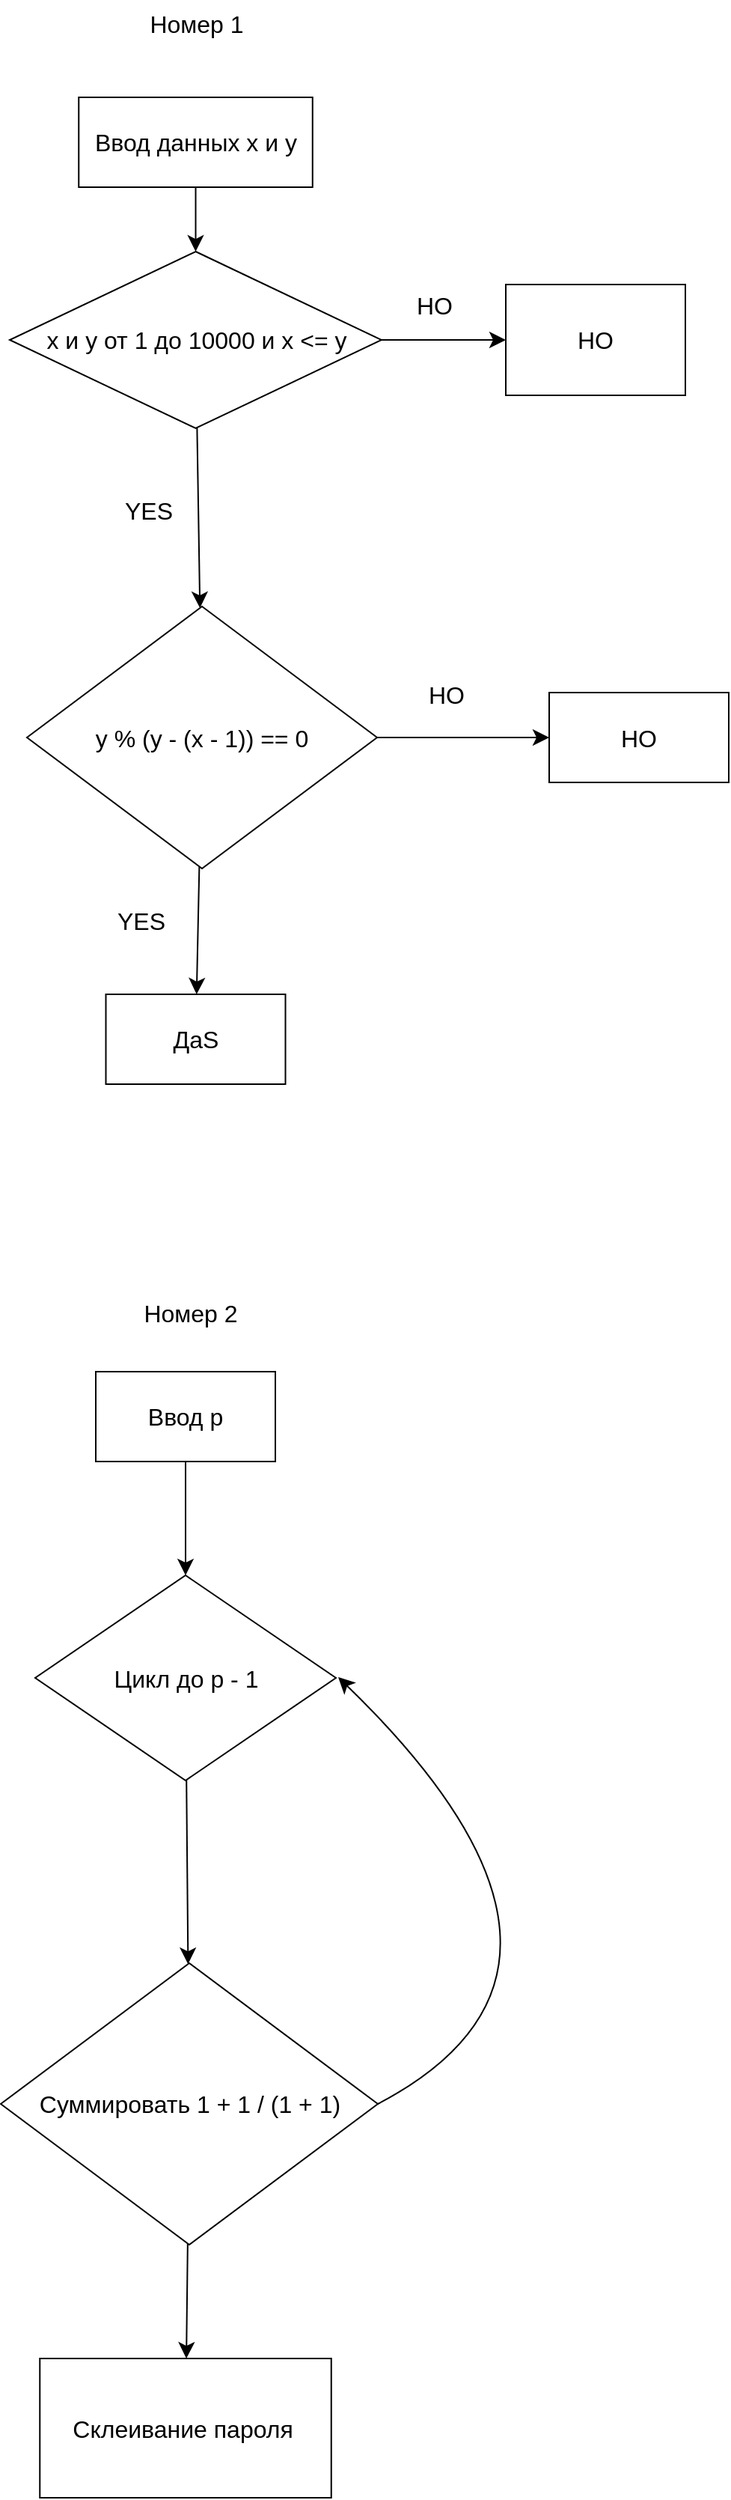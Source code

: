 <mxfile version="22.1.4" type="github">
  <diagram name="Страница — 1" id="HSgIeYpHN0TZc10av27_">
    <mxGraphModel dx="593" dy="989" grid="0" gridSize="10" guides="1" tooltips="1" connect="1" arrows="1" fold="1" page="0" pageScale="1" pageWidth="827" pageHeight="1169" math="0" shadow="0">
      <root>
        <mxCell id="0" />
        <mxCell id="1" parent="0" />
        <mxCell id="zJwWBmNFhzAgIZPLMXwU-3" value="" style="edgeStyle=none;curved=1;rounded=0;orthogonalLoop=1;jettySize=auto;html=1;fontSize=12;startSize=8;endSize=8;" edge="1" parent="1" source="zJwWBmNFhzAgIZPLMXwU-1" target="zJwWBmNFhzAgIZPLMXwU-2">
          <mxGeometry relative="1" as="geometry" />
        </mxCell>
        <mxCell id="zJwWBmNFhzAgIZPLMXwU-1" value="&lt;font style=&quot;vertical-align: inherit;&quot;&gt;&lt;font style=&quot;vertical-align: inherit;&quot;&gt;&lt;font style=&quot;vertical-align: inherit;&quot;&gt;&lt;font style=&quot;vertical-align: inherit;&quot;&gt;Ввод данных х и у&lt;/font&gt;&lt;/font&gt;&lt;/font&gt;&lt;/font&gt;" style="whiteSpace=wrap;html=1;fontSize=16;" vertex="1" parent="1">
          <mxGeometry x="121.63" y="207" width="156.25" height="60" as="geometry" />
        </mxCell>
        <mxCell id="zJwWBmNFhzAgIZPLMXwU-4" value="&lt;font style=&quot;vertical-align: inherit;&quot;&gt;&lt;font style=&quot;vertical-align: inherit;&quot;&gt;НO&lt;/font&gt;&lt;/font&gt;" style="whiteSpace=wrap;html=1;fontSize=16;" vertex="1" parent="1">
          <mxGeometry x="407" y="332" width="120" height="74" as="geometry" />
        </mxCell>
        <mxCell id="zJwWBmNFhzAgIZPLMXwU-5" value="" style="edgeStyle=none;curved=1;rounded=0;orthogonalLoop=1;jettySize=auto;html=1;fontSize=12;startSize=8;endSize=8;" edge="1" parent="1" source="zJwWBmNFhzAgIZPLMXwU-2" target="zJwWBmNFhzAgIZPLMXwU-4">
          <mxGeometry relative="1" as="geometry" />
        </mxCell>
        <mxCell id="zJwWBmNFhzAgIZPLMXwU-10" value="" style="edgeStyle=none;curved=1;rounded=0;orthogonalLoop=1;jettySize=auto;html=1;fontSize=12;startSize=8;endSize=8;" edge="1" parent="1" source="zJwWBmNFhzAgIZPLMXwU-2" target="zJwWBmNFhzAgIZPLMXwU-9">
          <mxGeometry relative="1" as="geometry" />
        </mxCell>
        <mxCell id="zJwWBmNFhzAgIZPLMXwU-2" value="&lt;font style=&quot;vertical-align: inherit;&quot;&gt;&lt;font style=&quot;vertical-align: inherit;&quot;&gt;&lt;font style=&quot;vertical-align: inherit;&quot;&gt;&lt;font style=&quot;vertical-align: inherit;&quot;&gt;х и у от 1 до 10000 и х &amp;lt;= у&lt;/font&gt;&lt;/font&gt;&lt;/font&gt;&lt;/font&gt;" style="rhombus;whiteSpace=wrap;html=1;fontSize=16;" vertex="1" parent="1">
          <mxGeometry x="75.5" y="310" width="248.5" height="118" as="geometry" />
        </mxCell>
        <mxCell id="zJwWBmNFhzAgIZPLMXwU-6" value="&lt;font style=&quot;vertical-align: inherit;&quot;&gt;&lt;font style=&quot;vertical-align: inherit;&quot;&gt;&lt;font style=&quot;vertical-align: inherit;&quot;&gt;&lt;font style=&quot;vertical-align: inherit;&quot;&gt;НО&lt;/font&gt;&lt;/font&gt;&lt;/font&gt;&lt;/font&gt;" style="text;html=1;align=center;verticalAlign=middle;resizable=0;points=[];autosize=1;strokeColor=none;fillColor=none;fontSize=16;" vertex="1" parent="1">
          <mxGeometry x="339" y="330" width="40" height="31" as="geometry" />
        </mxCell>
        <mxCell id="zJwWBmNFhzAgIZPLMXwU-14" value="" style="edgeStyle=none;curved=1;rounded=0;orthogonalLoop=1;jettySize=auto;html=1;fontSize=12;startSize=8;endSize=8;" edge="1" parent="1" source="zJwWBmNFhzAgIZPLMXwU-9" target="zJwWBmNFhzAgIZPLMXwU-13">
          <mxGeometry relative="1" as="geometry" />
        </mxCell>
        <mxCell id="zJwWBmNFhzAgIZPLMXwU-15" value="" style="edgeStyle=none;curved=1;rounded=0;orthogonalLoop=1;jettySize=auto;html=1;fontSize=12;startSize=8;endSize=8;" edge="1" parent="1" source="zJwWBmNFhzAgIZPLMXwU-9" target="zJwWBmNFhzAgIZPLMXwU-12">
          <mxGeometry relative="1" as="geometry" />
        </mxCell>
        <mxCell id="zJwWBmNFhzAgIZPLMXwU-9" value="&lt;font style=&quot;vertical-align: inherit;&quot;&gt;&lt;font style=&quot;vertical-align: inherit;&quot;&gt;y % ​​(y - (x - 1)) == 0&lt;/font&gt;&lt;/font&gt;" style="rhombus;whiteSpace=wrap;html=1;fontSize=16;" vertex="1" parent="1">
          <mxGeometry x="87" y="547" width="234" height="175" as="geometry" />
        </mxCell>
        <mxCell id="zJwWBmNFhzAgIZPLMXwU-11" value="&lt;font style=&quot;vertical-align: inherit;&quot;&gt;&lt;font style=&quot;vertical-align: inherit;&quot;&gt;YES&lt;/font&gt;&lt;/font&gt;" style="text;html=1;align=center;verticalAlign=middle;resizable=0;points=[];autosize=1;strokeColor=none;fillColor=none;fontSize=16;" vertex="1" parent="1">
          <mxGeometry x="145" y="467" width="46" height="31" as="geometry" />
        </mxCell>
        <mxCell id="zJwWBmNFhzAgIZPLMXwU-12" value="&lt;font style=&quot;vertical-align: inherit;&quot;&gt;&lt;font style=&quot;vertical-align: inherit;&quot;&gt;НO&lt;/font&gt;&lt;/font&gt;" style="whiteSpace=wrap;html=1;fontSize=16;" vertex="1" parent="1">
          <mxGeometry x="436" y="604.5" width="120" height="60" as="geometry" />
        </mxCell>
        <mxCell id="zJwWBmNFhzAgIZPLMXwU-13" value="&lt;font style=&quot;vertical-align: inherit;&quot;&gt;&lt;font style=&quot;vertical-align: inherit;&quot;&gt;ДаS&lt;/font&gt;&lt;/font&gt;" style="whiteSpace=wrap;html=1;fontSize=16;" vertex="1" parent="1">
          <mxGeometry x="139.75" y="806" width="120" height="60" as="geometry" />
        </mxCell>
        <mxCell id="zJwWBmNFhzAgIZPLMXwU-16" value="&lt;font style=&quot;vertical-align: inherit;&quot;&gt;&lt;font style=&quot;vertical-align: inherit;&quot;&gt;НO&lt;/font&gt;&lt;/font&gt;" style="text;html=1;align=center;verticalAlign=middle;resizable=0;points=[];autosize=1;strokeColor=none;fillColor=none;fontSize=16;" vertex="1" parent="1">
          <mxGeometry x="347" y="590" width="40" height="31" as="geometry" />
        </mxCell>
        <mxCell id="zJwWBmNFhzAgIZPLMXwU-17" value="&lt;font style=&quot;vertical-align: inherit;&quot;&gt;&lt;font style=&quot;vertical-align: inherit;&quot;&gt;YES&lt;/font&gt;&lt;/font&gt;" style="text;html=1;align=center;verticalAlign=middle;resizable=0;points=[];autosize=1;strokeColor=none;fillColor=none;fontSize=16;" vertex="1" parent="1">
          <mxGeometry x="139.75" y="741" width="46" height="31" as="geometry" />
        </mxCell>
        <mxCell id="zJwWBmNFhzAgIZPLMXwU-18" value="&lt;font style=&quot;vertical-align: inherit;&quot;&gt;&lt;font style=&quot;vertical-align: inherit;&quot;&gt;Номер 1&lt;/font&gt;&lt;/font&gt;" style="text;html=1;align=center;verticalAlign=middle;resizable=0;points=[];autosize=1;strokeColor=none;fillColor=none;fontSize=16;" vertex="1" parent="1">
          <mxGeometry x="159.26" y="142" width="81" height="31" as="geometry" />
        </mxCell>
        <mxCell id="zJwWBmNFhzAgIZPLMXwU-19" value="&lt;font style=&quot;vertical-align: inherit;&quot;&gt;&lt;font style=&quot;vertical-align: inherit;&quot;&gt;Номер 2&lt;/font&gt;&lt;/font&gt;" style="text;html=1;align=center;verticalAlign=middle;resizable=0;points=[];autosize=1;strokeColor=none;fillColor=none;fontSize=16;" vertex="1" parent="1">
          <mxGeometry x="155" y="1003" width="81" height="31" as="geometry" />
        </mxCell>
        <mxCell id="zJwWBmNFhzAgIZPLMXwU-25" value="" style="edgeStyle=none;curved=1;rounded=0;orthogonalLoop=1;jettySize=auto;html=1;fontSize=12;startSize=8;endSize=8;" edge="1" parent="1" source="zJwWBmNFhzAgIZPLMXwU-20" target="zJwWBmNFhzAgIZPLMXwU-21">
          <mxGeometry relative="1" as="geometry" />
        </mxCell>
        <mxCell id="zJwWBmNFhzAgIZPLMXwU-20" value="&lt;font style=&quot;vertical-align: inherit;&quot;&gt;&lt;font style=&quot;vertical-align: inherit;&quot;&gt;Ввод р&lt;/font&gt;&lt;/font&gt;" style="whiteSpace=wrap;html=1;fontSize=16;" vertex="1" parent="1">
          <mxGeometry x="133" y="1058" width="120" height="60" as="geometry" />
        </mxCell>
        <mxCell id="zJwWBmNFhzAgIZPLMXwU-27" value="" style="edgeStyle=none;curved=1;rounded=0;orthogonalLoop=1;jettySize=auto;html=1;fontSize=12;startSize=8;endSize=8;" edge="1" parent="1" source="zJwWBmNFhzAgIZPLMXwU-21" target="zJwWBmNFhzAgIZPLMXwU-26">
          <mxGeometry relative="1" as="geometry" />
        </mxCell>
        <mxCell id="zJwWBmNFhzAgIZPLMXwU-21" value="&lt;font style=&quot;vertical-align: inherit;&quot;&gt;&lt;font style=&quot;vertical-align: inherit;&quot;&gt;Цикл до р - 1&lt;/font&gt;&lt;/font&gt;" style="rhombus;whiteSpace=wrap;html=1;fontSize=16;" vertex="1" parent="1">
          <mxGeometry x="92.5" y="1194" width="201" height="137" as="geometry" />
        </mxCell>
        <mxCell id="zJwWBmNFhzAgIZPLMXwU-28" style="edgeStyle=none;curved=1;rounded=0;orthogonalLoop=1;jettySize=auto;html=1;fontSize=12;startSize=8;endSize=8;exitX=1;exitY=0.5;exitDx=0;exitDy=0;" edge="1" parent="1" source="zJwWBmNFhzAgIZPLMXwU-26">
          <mxGeometry relative="1" as="geometry">
            <mxPoint x="295" y="1262" as="targetPoint" />
            <Array as="points">
              <mxPoint x="495" y="1456" />
            </Array>
          </mxGeometry>
        </mxCell>
        <mxCell id="zJwWBmNFhzAgIZPLMXwU-30" value="" style="edgeStyle=none;curved=1;rounded=0;orthogonalLoop=1;jettySize=auto;html=1;fontSize=12;startSize=8;endSize=8;" edge="1" parent="1" source="zJwWBmNFhzAgIZPLMXwU-26" target="zJwWBmNFhzAgIZPLMXwU-29">
          <mxGeometry relative="1" as="geometry" />
        </mxCell>
        <mxCell id="zJwWBmNFhzAgIZPLMXwU-26" value="&lt;font style=&quot;vertical-align: inherit;&quot;&gt;&lt;font style=&quot;vertical-align: inherit;&quot;&gt;Суммировать 1 + 1 / (1 + 1)&lt;/font&gt;&lt;/font&gt;" style="rhombus;whiteSpace=wrap;html=1;fontSize=16;" vertex="1" parent="1">
          <mxGeometry x="69.5" y="1453" width="252" height="188" as="geometry" />
        </mxCell>
        <mxCell id="zJwWBmNFhzAgIZPLMXwU-29" value="&lt;font style=&quot;vertical-align: inherit;&quot;&gt;&lt;font style=&quot;vertical-align: inherit;&quot;&gt;Склеивание пароля&amp;nbsp;&lt;/font&gt;&lt;/font&gt;" style="whiteSpace=wrap;html=1;fontSize=16;" vertex="1" parent="1">
          <mxGeometry x="95.63" y="1717" width="194.74" height="93" as="geometry" />
        </mxCell>
      </root>
    </mxGraphModel>
  </diagram>
</mxfile>
